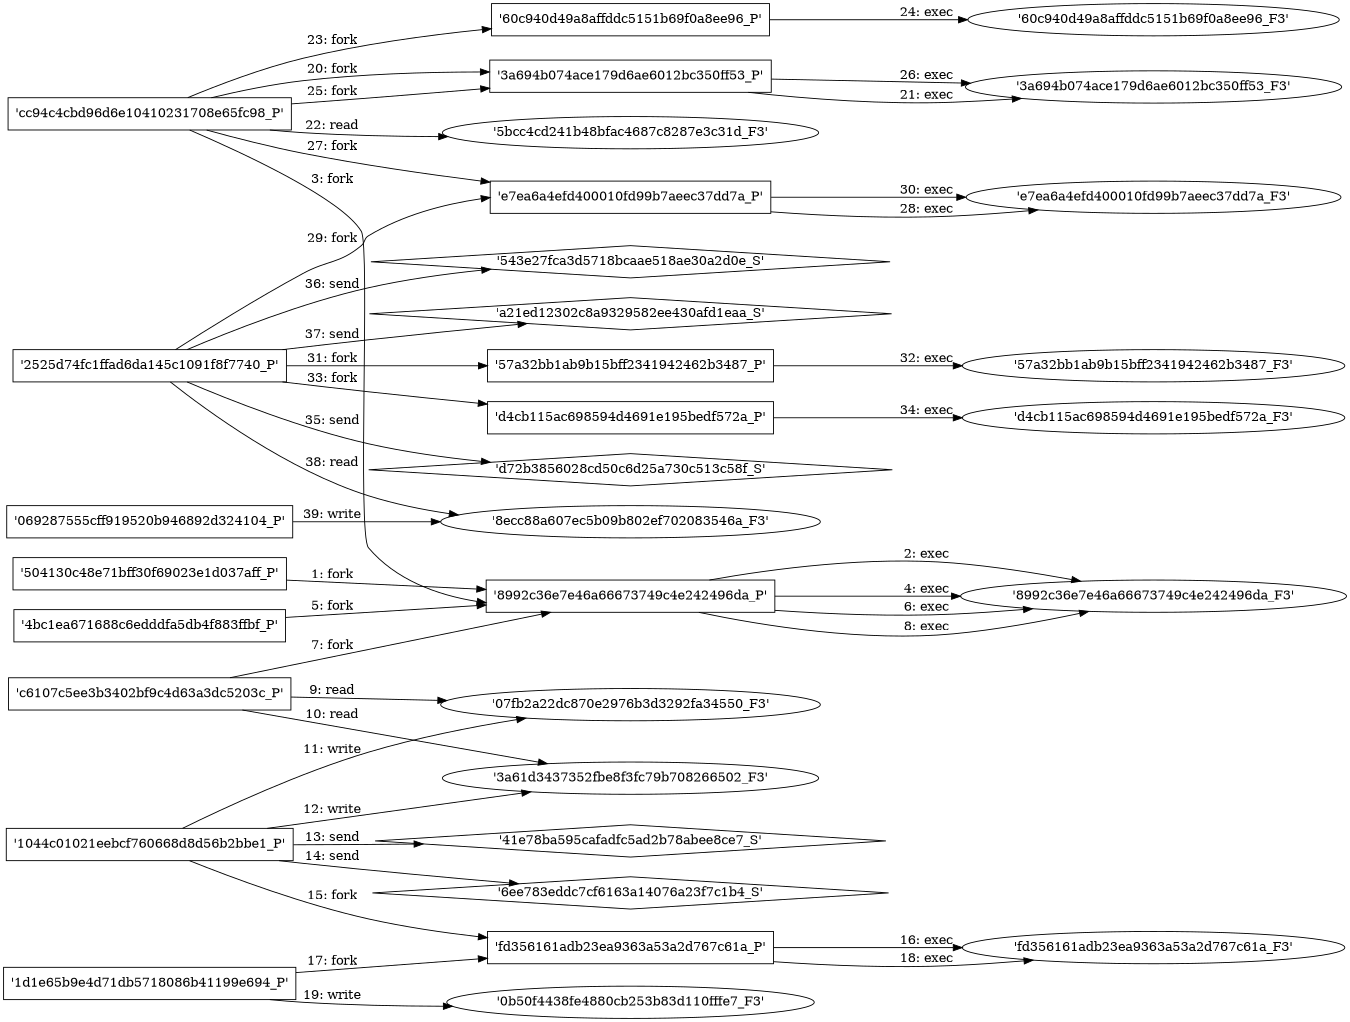 digraph "D:\Learning\Paper\apt\基于CTI的攻击预警\Dataset\攻击图\ASGfromALLCTI\Tech Support Scams Now Get Users to Install Potentially Unwanted Apps.dot" {
rankdir="LR"
size="9"
fixedsize="false"
splines="true"
nodesep=0.3
ranksep=0
fontsize=10
overlap="scalexy"
engine= "neato"
	"'504130c48e71bff30f69023e1d037aff_P'" [node_type=Process shape=box]
	"'8992c36e7e46a66673749c4e242496da_P'" [node_type=Process shape=box]
	"'504130c48e71bff30f69023e1d037aff_P'" -> "'8992c36e7e46a66673749c4e242496da_P'" [label="1: fork"]
	"'8992c36e7e46a66673749c4e242496da_P'" [node_type=Process shape=box]
	"'8992c36e7e46a66673749c4e242496da_F3'" [node_type=File shape=ellipse]
	"'8992c36e7e46a66673749c4e242496da_P'" -> "'8992c36e7e46a66673749c4e242496da_F3'" [label="2: exec"]
	"'cc94c4cbd96d6e10410231708e65fc98_P'" [node_type=Process shape=box]
	"'8992c36e7e46a66673749c4e242496da_P'" [node_type=Process shape=box]
	"'cc94c4cbd96d6e10410231708e65fc98_P'" -> "'8992c36e7e46a66673749c4e242496da_P'" [label="3: fork"]
	"'8992c36e7e46a66673749c4e242496da_P'" [node_type=Process shape=box]
	"'8992c36e7e46a66673749c4e242496da_F3'" [node_type=File shape=ellipse]
	"'8992c36e7e46a66673749c4e242496da_P'" -> "'8992c36e7e46a66673749c4e242496da_F3'" [label="4: exec"]
	"'4bc1ea671688c6edddfa5db4f883ffbf_P'" [node_type=Process shape=box]
	"'8992c36e7e46a66673749c4e242496da_P'" [node_type=Process shape=box]
	"'4bc1ea671688c6edddfa5db4f883ffbf_P'" -> "'8992c36e7e46a66673749c4e242496da_P'" [label="5: fork"]
	"'8992c36e7e46a66673749c4e242496da_P'" [node_type=Process shape=box]
	"'8992c36e7e46a66673749c4e242496da_F3'" [node_type=File shape=ellipse]
	"'8992c36e7e46a66673749c4e242496da_P'" -> "'8992c36e7e46a66673749c4e242496da_F3'" [label="6: exec"]
	"'c6107c5ee3b3402bf9c4d63a3dc5203c_P'" [node_type=Process shape=box]
	"'8992c36e7e46a66673749c4e242496da_P'" [node_type=Process shape=box]
	"'c6107c5ee3b3402bf9c4d63a3dc5203c_P'" -> "'8992c36e7e46a66673749c4e242496da_P'" [label="7: fork"]
	"'8992c36e7e46a66673749c4e242496da_P'" [node_type=Process shape=box]
	"'8992c36e7e46a66673749c4e242496da_F3'" [node_type=File shape=ellipse]
	"'8992c36e7e46a66673749c4e242496da_P'" -> "'8992c36e7e46a66673749c4e242496da_F3'" [label="8: exec"]
	"'07fb2a22dc870e2976b3d3292fa34550_F3'" [node_type=file shape=ellipse]
	"'c6107c5ee3b3402bf9c4d63a3dc5203c_P'" [node_type=Process shape=box]
	"'c6107c5ee3b3402bf9c4d63a3dc5203c_P'" -> "'07fb2a22dc870e2976b3d3292fa34550_F3'" [label="9: read"]
	"'3a61d3437352fbe8f3fc79b708266502_F3'" [node_type=file shape=ellipse]
	"'c6107c5ee3b3402bf9c4d63a3dc5203c_P'" [node_type=Process shape=box]
	"'c6107c5ee3b3402bf9c4d63a3dc5203c_P'" -> "'3a61d3437352fbe8f3fc79b708266502_F3'" [label="10: read"]
	"'07fb2a22dc870e2976b3d3292fa34550_F3'" [node_type=file shape=ellipse]
	"'1044c01021eebcf760668d8d56b2bbe1_P'" [node_type=Process shape=box]
	"'1044c01021eebcf760668d8d56b2bbe1_P'" -> "'07fb2a22dc870e2976b3d3292fa34550_F3'" [label="11: write"]
	"'3a61d3437352fbe8f3fc79b708266502_F3'" [node_type=file shape=ellipse]
	"'1044c01021eebcf760668d8d56b2bbe1_P'" [node_type=Process shape=box]
	"'1044c01021eebcf760668d8d56b2bbe1_P'" -> "'3a61d3437352fbe8f3fc79b708266502_F3'" [label="12: write"]
	"'41e78ba595cafadfc5ad2b78abee8ce7_S'" [node_type=Socket shape=diamond]
	"'1044c01021eebcf760668d8d56b2bbe1_P'" [node_type=Process shape=box]
	"'1044c01021eebcf760668d8d56b2bbe1_P'" -> "'41e78ba595cafadfc5ad2b78abee8ce7_S'" [label="13: send"]
	"'6ee783eddc7cf6163a14076a23f7c1b4_S'" [node_type=Socket shape=diamond]
	"'1044c01021eebcf760668d8d56b2bbe1_P'" [node_type=Process shape=box]
	"'1044c01021eebcf760668d8d56b2bbe1_P'" -> "'6ee783eddc7cf6163a14076a23f7c1b4_S'" [label="14: send"]
	"'1044c01021eebcf760668d8d56b2bbe1_P'" [node_type=Process shape=box]
	"'fd356161adb23ea9363a53a2d767c61a_P'" [node_type=Process shape=box]
	"'1044c01021eebcf760668d8d56b2bbe1_P'" -> "'fd356161adb23ea9363a53a2d767c61a_P'" [label="15: fork"]
	"'fd356161adb23ea9363a53a2d767c61a_P'" [node_type=Process shape=box]
	"'fd356161adb23ea9363a53a2d767c61a_F3'" [node_type=File shape=ellipse]
	"'fd356161adb23ea9363a53a2d767c61a_P'" -> "'fd356161adb23ea9363a53a2d767c61a_F3'" [label="16: exec"]
	"'1d1e65b9e4d71db5718086b41199e694_P'" [node_type=Process shape=box]
	"'fd356161adb23ea9363a53a2d767c61a_P'" [node_type=Process shape=box]
	"'1d1e65b9e4d71db5718086b41199e694_P'" -> "'fd356161adb23ea9363a53a2d767c61a_P'" [label="17: fork"]
	"'fd356161adb23ea9363a53a2d767c61a_P'" [node_type=Process shape=box]
	"'fd356161adb23ea9363a53a2d767c61a_F3'" [node_type=File shape=ellipse]
	"'fd356161adb23ea9363a53a2d767c61a_P'" -> "'fd356161adb23ea9363a53a2d767c61a_F3'" [label="18: exec"]
	"'0b50f4438fe4880cb253b83d110fffe7_F3'" [node_type=file shape=ellipse]
	"'1d1e65b9e4d71db5718086b41199e694_P'" [node_type=Process shape=box]
	"'1d1e65b9e4d71db5718086b41199e694_P'" -> "'0b50f4438fe4880cb253b83d110fffe7_F3'" [label="19: write"]
	"'cc94c4cbd96d6e10410231708e65fc98_P'" [node_type=Process shape=box]
	"'3a694b074ace179d6ae6012bc350ff53_P'" [node_type=Process shape=box]
	"'cc94c4cbd96d6e10410231708e65fc98_P'" -> "'3a694b074ace179d6ae6012bc350ff53_P'" [label="20: fork"]
	"'3a694b074ace179d6ae6012bc350ff53_P'" [node_type=Process shape=box]
	"'3a694b074ace179d6ae6012bc350ff53_F3'" [node_type=File shape=ellipse]
	"'3a694b074ace179d6ae6012bc350ff53_P'" -> "'3a694b074ace179d6ae6012bc350ff53_F3'" [label="21: exec"]
	"'5bcc4cd241b48bfac4687c8287e3c31d_F3'" [node_type=file shape=ellipse]
	"'cc94c4cbd96d6e10410231708e65fc98_P'" [node_type=Process shape=box]
	"'cc94c4cbd96d6e10410231708e65fc98_P'" -> "'5bcc4cd241b48bfac4687c8287e3c31d_F3'" [label="22: read"]
	"'cc94c4cbd96d6e10410231708e65fc98_P'" [node_type=Process shape=box]
	"'60c940d49a8affddc5151b69f0a8ee96_P'" [node_type=Process shape=box]
	"'cc94c4cbd96d6e10410231708e65fc98_P'" -> "'60c940d49a8affddc5151b69f0a8ee96_P'" [label="23: fork"]
	"'60c940d49a8affddc5151b69f0a8ee96_P'" [node_type=Process shape=box]
	"'60c940d49a8affddc5151b69f0a8ee96_F3'" [node_type=File shape=ellipse]
	"'60c940d49a8affddc5151b69f0a8ee96_P'" -> "'60c940d49a8affddc5151b69f0a8ee96_F3'" [label="24: exec"]
	"'cc94c4cbd96d6e10410231708e65fc98_P'" [node_type=Process shape=box]
	"'3a694b074ace179d6ae6012bc350ff53_P'" [node_type=Process shape=box]
	"'cc94c4cbd96d6e10410231708e65fc98_P'" -> "'3a694b074ace179d6ae6012bc350ff53_P'" [label="25: fork"]
	"'3a694b074ace179d6ae6012bc350ff53_P'" [node_type=Process shape=box]
	"'3a694b074ace179d6ae6012bc350ff53_F3'" [node_type=File shape=ellipse]
	"'3a694b074ace179d6ae6012bc350ff53_P'" -> "'3a694b074ace179d6ae6012bc350ff53_F3'" [label="26: exec"]
	"'cc94c4cbd96d6e10410231708e65fc98_P'" [node_type=Process shape=box]
	"'e7ea6a4efd400010fd99b7aeec37dd7a_P'" [node_type=Process shape=box]
	"'cc94c4cbd96d6e10410231708e65fc98_P'" -> "'e7ea6a4efd400010fd99b7aeec37dd7a_P'" [label="27: fork"]
	"'e7ea6a4efd400010fd99b7aeec37dd7a_P'" [node_type=Process shape=box]
	"'e7ea6a4efd400010fd99b7aeec37dd7a_F3'" [node_type=File shape=ellipse]
	"'e7ea6a4efd400010fd99b7aeec37dd7a_P'" -> "'e7ea6a4efd400010fd99b7aeec37dd7a_F3'" [label="28: exec"]
	"'2525d74fc1ffad6da145c1091f8f7740_P'" [node_type=Process shape=box]
	"'e7ea6a4efd400010fd99b7aeec37dd7a_P'" [node_type=Process shape=box]
	"'2525d74fc1ffad6da145c1091f8f7740_P'" -> "'e7ea6a4efd400010fd99b7aeec37dd7a_P'" [label="29: fork"]
	"'e7ea6a4efd400010fd99b7aeec37dd7a_P'" [node_type=Process shape=box]
	"'e7ea6a4efd400010fd99b7aeec37dd7a_F3'" [node_type=File shape=ellipse]
	"'e7ea6a4efd400010fd99b7aeec37dd7a_P'" -> "'e7ea6a4efd400010fd99b7aeec37dd7a_F3'" [label="30: exec"]
	"'2525d74fc1ffad6da145c1091f8f7740_P'" [node_type=Process shape=box]
	"'57a32bb1ab9b15bff2341942462b3487_P'" [node_type=Process shape=box]
	"'2525d74fc1ffad6da145c1091f8f7740_P'" -> "'57a32bb1ab9b15bff2341942462b3487_P'" [label="31: fork"]
	"'57a32bb1ab9b15bff2341942462b3487_P'" [node_type=Process shape=box]
	"'57a32bb1ab9b15bff2341942462b3487_F3'" [node_type=File shape=ellipse]
	"'57a32bb1ab9b15bff2341942462b3487_P'" -> "'57a32bb1ab9b15bff2341942462b3487_F3'" [label="32: exec"]
	"'2525d74fc1ffad6da145c1091f8f7740_P'" [node_type=Process shape=box]
	"'d4cb115ac698594d4691e195bedf572a_P'" [node_type=Process shape=box]
	"'2525d74fc1ffad6da145c1091f8f7740_P'" -> "'d4cb115ac698594d4691e195bedf572a_P'" [label="33: fork"]
	"'d4cb115ac698594d4691e195bedf572a_P'" [node_type=Process shape=box]
	"'d4cb115ac698594d4691e195bedf572a_F3'" [node_type=File shape=ellipse]
	"'d4cb115ac698594d4691e195bedf572a_P'" -> "'d4cb115ac698594d4691e195bedf572a_F3'" [label="34: exec"]
	"'d72b3856028cd50c6d25a730c513c58f_S'" [node_type=Socket shape=diamond]
	"'2525d74fc1ffad6da145c1091f8f7740_P'" [node_type=Process shape=box]
	"'2525d74fc1ffad6da145c1091f8f7740_P'" -> "'d72b3856028cd50c6d25a730c513c58f_S'" [label="35: send"]
	"'543e27fca3d5718bcaae518ae30a2d0e_S'" [node_type=Socket shape=diamond]
	"'2525d74fc1ffad6da145c1091f8f7740_P'" [node_type=Process shape=box]
	"'2525d74fc1ffad6da145c1091f8f7740_P'" -> "'543e27fca3d5718bcaae518ae30a2d0e_S'" [label="36: send"]
	"'a21ed12302c8a9329582ee430afd1eaa_S'" [node_type=Socket shape=diamond]
	"'2525d74fc1ffad6da145c1091f8f7740_P'" [node_type=Process shape=box]
	"'2525d74fc1ffad6da145c1091f8f7740_P'" -> "'a21ed12302c8a9329582ee430afd1eaa_S'" [label="37: send"]
	"'8ecc88a607ec5b09b802ef702083546a_F3'" [node_type=file shape=ellipse]
	"'2525d74fc1ffad6da145c1091f8f7740_P'" [node_type=Process shape=box]
	"'2525d74fc1ffad6da145c1091f8f7740_P'" -> "'8ecc88a607ec5b09b802ef702083546a_F3'" [label="38: read"]
	"'8ecc88a607ec5b09b802ef702083546a_F3'" [node_type=file shape=ellipse]
	"'069287555cff919520b946892d324104_P'" [node_type=Process shape=box]
	"'069287555cff919520b946892d324104_P'" -> "'8ecc88a607ec5b09b802ef702083546a_F3'" [label="39: write"]
}
